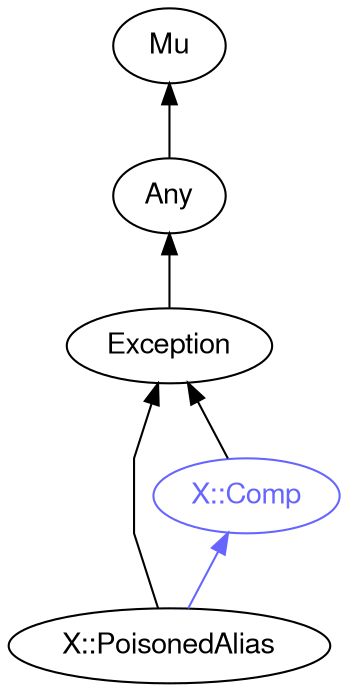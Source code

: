 digraph "perl6-type-graph" {
    rankdir=BT;
    splines=polyline;
    overlap=false; 
    // Types
    "X::PoisonedAlias" [color="#000000", fontcolor="#000000", href="/type/X::PoisonedAlias", fontname="FreeSans"];
    "Mu" [color="#000000", fontcolor="#000000", href="/type/Mu", fontname="FreeSans"];
    "Any" [color="#000000", fontcolor="#000000", href="/type/Any", fontname="FreeSans"];
    "Exception" [color="#000000", fontcolor="#000000", href="/type/Exception", fontname="FreeSans"];
    "X::Comp" [color="#6666FF", fontcolor="#6666FF", href="/type/X::Comp", fontname="FreeSans"];

    // Superclasses
    "X::PoisonedAlias" -> "Exception" [color="#000000"];
    "Any" -> "Mu" [color="#000000"];
    "Exception" -> "Any" [color="#000000"];
    "X::Comp" -> "Exception" [color="#000000"];

    // Roles
    "X::PoisonedAlias" -> "X::Comp" [color="#6666FF"];
}
